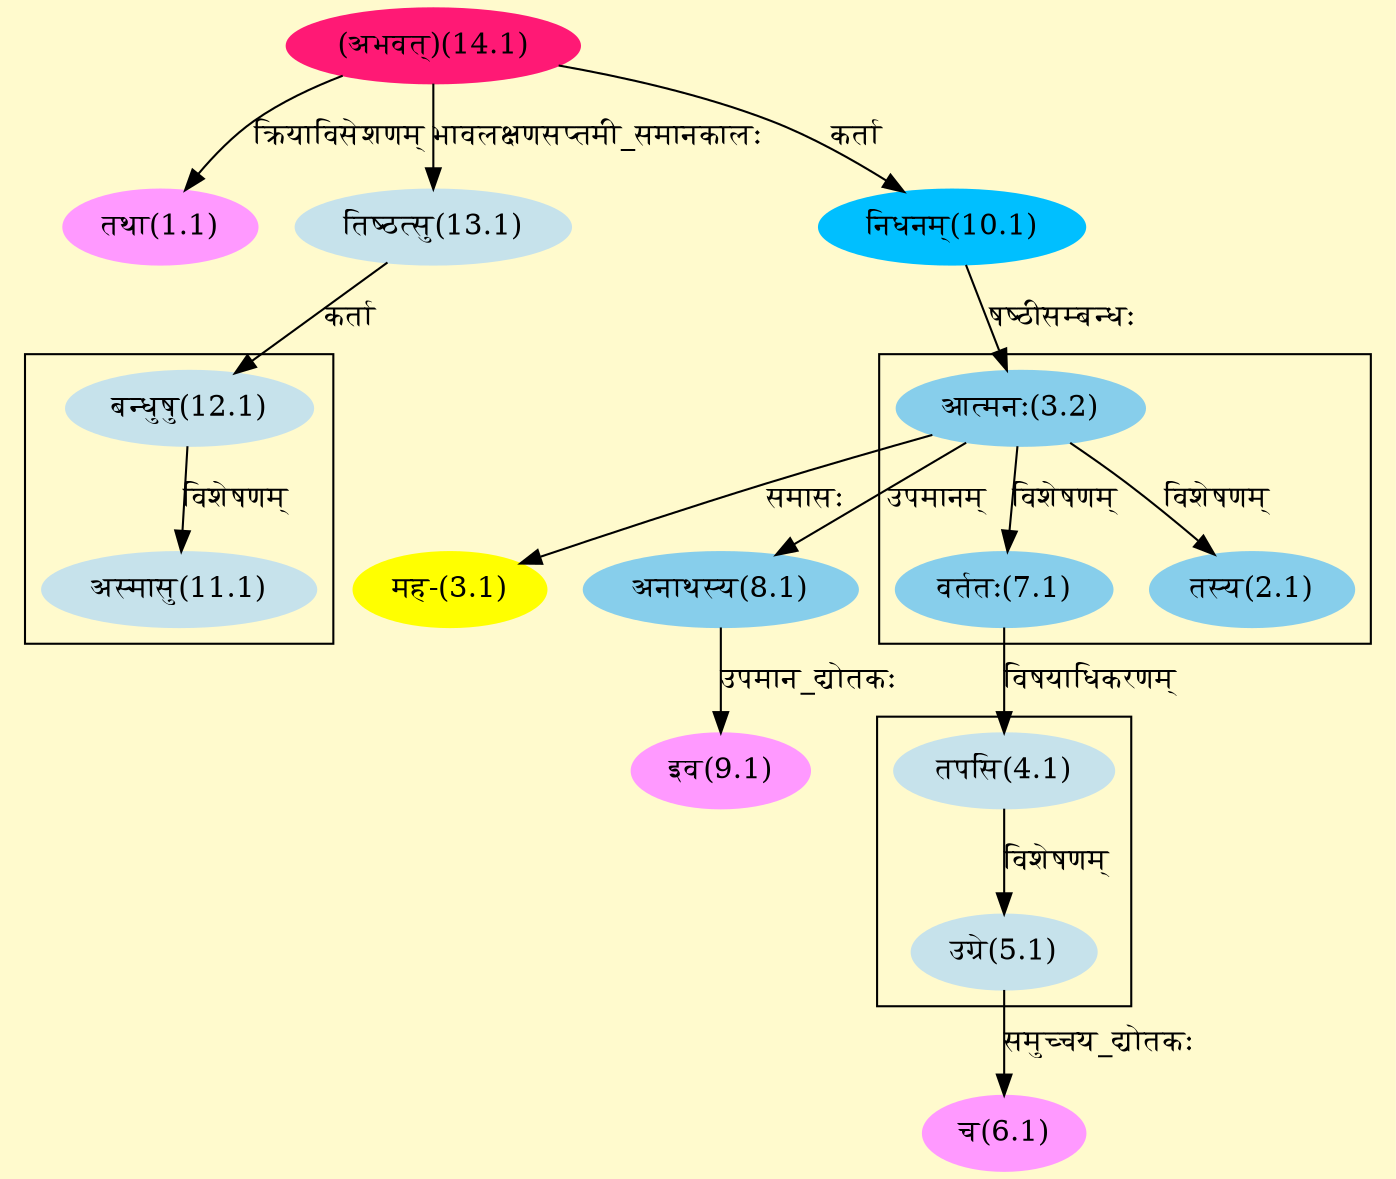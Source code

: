 digraph G{
rankdir=BT;
 compound=true;
 bgcolor="lemonchiffon1";

subgraph cluster_1{
Node2_1 [style=filled, color="#87CEEB" label = "तस्य(2.1)"]
Node3_2 [style=filled, color="#87CEEB" label = "आत्मनः(3.2)"]
Node7_1 [style=filled, color="#87CEEB" label = "वर्ततः(7.1)"]

}

subgraph cluster_2{
Node5_1 [style=filled, color="#C6E2EB" label = "उग्रे(5.1)"]
Node4_1 [style=filled, color="#C6E2EB" label = "तपसि(4.1)"]

}

subgraph cluster_3{
Node11_1 [style=filled, color="#C6E2EB" label = "अस्मासु(11.1)"]
Node12_1 [style=filled, color="#C6E2EB" label = "बन्धुषु(12.1)"]

}
Node1_1 [style=filled, color="#FF99FF" label = "तथा(1.1)"]
Node14_1 [style=filled, color="#FF1975" label = "(अभवत्)(14.1)"]
Node3_1 [style=filled, color="#FFFF00" label = "मह-(3.1)"]
Node3_2 [style=filled, color="#87CEEB" label = "आत्मनः(3.2)"]
Node10_1 [style=filled, color="#00BFFF" label = "निधनम्(10.1)"]
Node4_1 [style=filled, color="#C6E2EB" label = "तपसि(4.1)"]
Node7_1 [style=filled, color="#87CEEB" label = "वर्ततः(7.1)"]
Node6_1 [style=filled, color="#FF99FF" label = "च(6.1)"]
Node5_1 [style=filled, color="#C6E2EB" label = "उग्रे(5.1)"]
Node8_1 [style=filled, color="#87CEEB" label = "अनाथस्य(8.1)"]
Node9_1 [style=filled, color="#FF99FF" label = "इव(9.1)"]
Node12_1 [style=filled, color="#C6E2EB" label = "बन्धुषु(12.1)"]
Node13_1 [style=filled, color="#C6E2EB" label = "तिष्ठत्सु(13.1)"]
/* Start of Relations section */

Node1_1 -> Node14_1 [  label="क्रियाविसेशणम्"  dir="back" ]
Node2_1 -> Node3_2 [  label="विशेषणम्"  dir="back" ]
Node3_1 -> Node3_2 [  label="समासः"  dir="back" ]
Node3_2 -> Node10_1 [  label="षष्ठीसम्बन्धः"  dir="back" ]
Node4_1 -> Node7_1 [  label="विषयाधिकरणम्"  dir="back" ]
Node5_1 -> Node4_1 [  label="विशेषणम्"  dir="back" ]
Node6_1 -> Node5_1 [  label="समुच्चय_द्योतकः"  dir="back" ]
Node7_1 -> Node3_2 [  label="विशेषणम्"  dir="back" ]
Node8_1 -> Node3_2 [  label="उपमानम्"  dir="back" ]
Node9_1 -> Node8_1 [  label="उपमान_द्योतकः"  dir="back" ]
Node10_1 -> Node14_1 [  label="कर्ता"  dir="back" ]
Node11_1 -> Node12_1 [  label="विशेषणम्"  dir="back" ]
Node12_1 -> Node13_1 [  label="कर्ता"  dir="back" ]
Node13_1 -> Node14_1 [  label="भावलक्षणसप्तमी_समानकालः"  dir="back" ]
}
